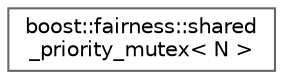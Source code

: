 digraph "Graphical Class Hierarchy"
{
 // LATEX_PDF_SIZE
  bgcolor="transparent";
  edge [fontname=Helvetica,fontsize=10,labelfontname=Helvetica,labelfontsize=10];
  node [fontname=Helvetica,fontsize=10,shape=box,height=0.2,width=0.4];
  rankdir="LR";
  Node0 [id="Node000000",label="boost::fairness::shared\l_priority_mutex\< N \>",height=0.2,width=0.4,color="grey40", fillcolor="white", style="filled",URL="$classboost_1_1fairness_1_1shared__priority__mutex.html",tooltip="The shared_priority_mutex is an advanced synchronization mechanism that enhances the traditional shar..."];
}
